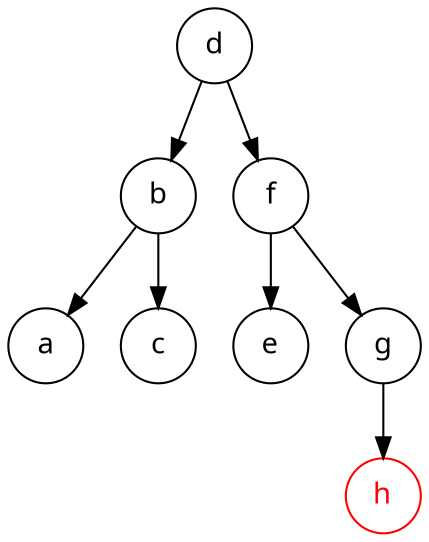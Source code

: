 /* Entete */
digraph "arbre" {
node [fontname="DejaVu-Sans", shape=circle] 

 /* Liste des noeuds */
a[color=Black, fontcolor=Black]
b[color=Black, fontcolor=Black]
c[color=Black, fontcolor=Black]
d[color=Black, fontcolor=Black]
e[color=Black, fontcolor=Black]
f[color=Black, fontcolor=Black]
g[color=Black, fontcolor=Black]
h[color=Red, fontcolor=Red]
 /* Liste des arcs */
d -> b
d -> f
b -> a
b -> c
f -> e
f -> g
g -> h
}